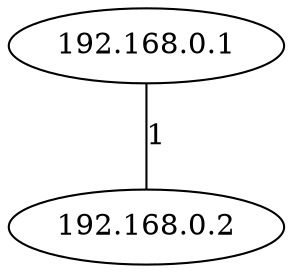 graph {
    0 [ label = "192.168.0.1" ]
    1 [ label = "192.168.0.2" ]
    0 -- 1 [ label = "1" ]
}